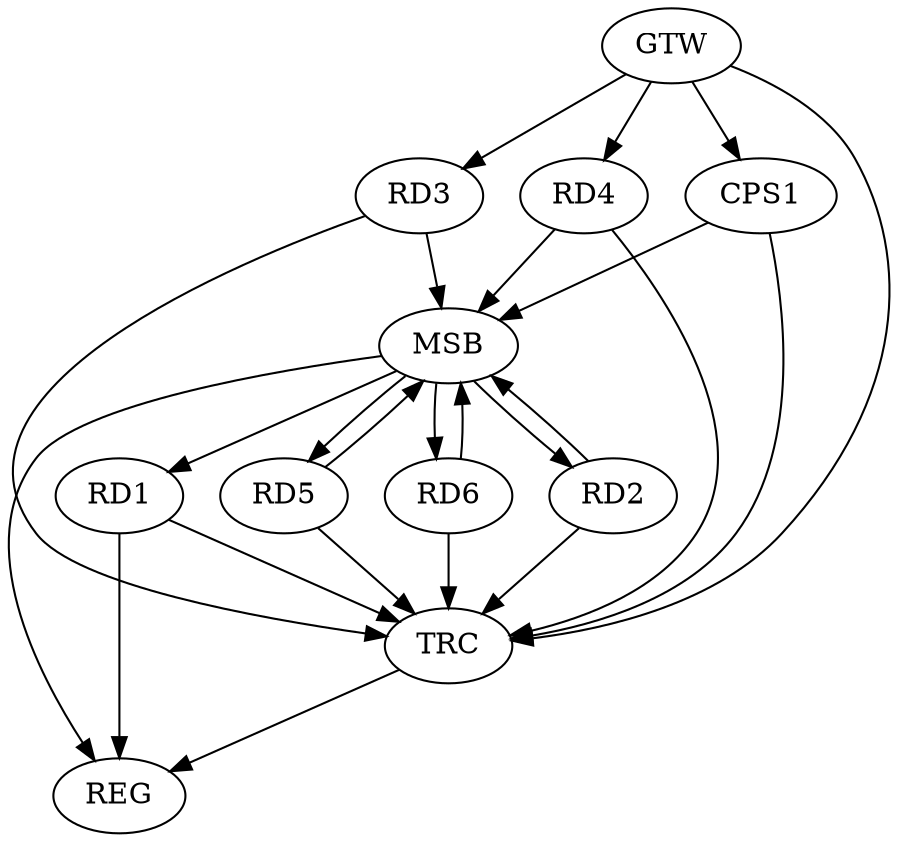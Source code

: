 strict digraph G {
  RD1 [ label="RD1" ];
  RD2 [ label="RD2" ];
  RD3 [ label="RD3" ];
  RD4 [ label="RD4" ];
  RD5 [ label="RD5" ];
  RD6 [ label="RD6" ];
  CPS1 [ label="CPS1" ];
  GTW [ label="GTW" ];
  REG [ label="REG" ];
  MSB [ label="MSB" ];
  TRC [ label="TRC" ];
  GTW -> RD3;
  GTW -> RD4;
  GTW -> CPS1;
  RD1 -> REG;
  RD2 -> MSB;
  MSB -> RD5;
  MSB -> REG;
  RD3 -> MSB;
  MSB -> RD2;
  RD4 -> MSB;
  MSB -> RD6;
  RD5 -> MSB;
  RD6 -> MSB;
  CPS1 -> MSB;
  MSB -> RD1;
  RD1 -> TRC;
  RD2 -> TRC;
  RD3 -> TRC;
  RD4 -> TRC;
  RD5 -> TRC;
  RD6 -> TRC;
  CPS1 -> TRC;
  GTW -> TRC;
  TRC -> REG;
}
